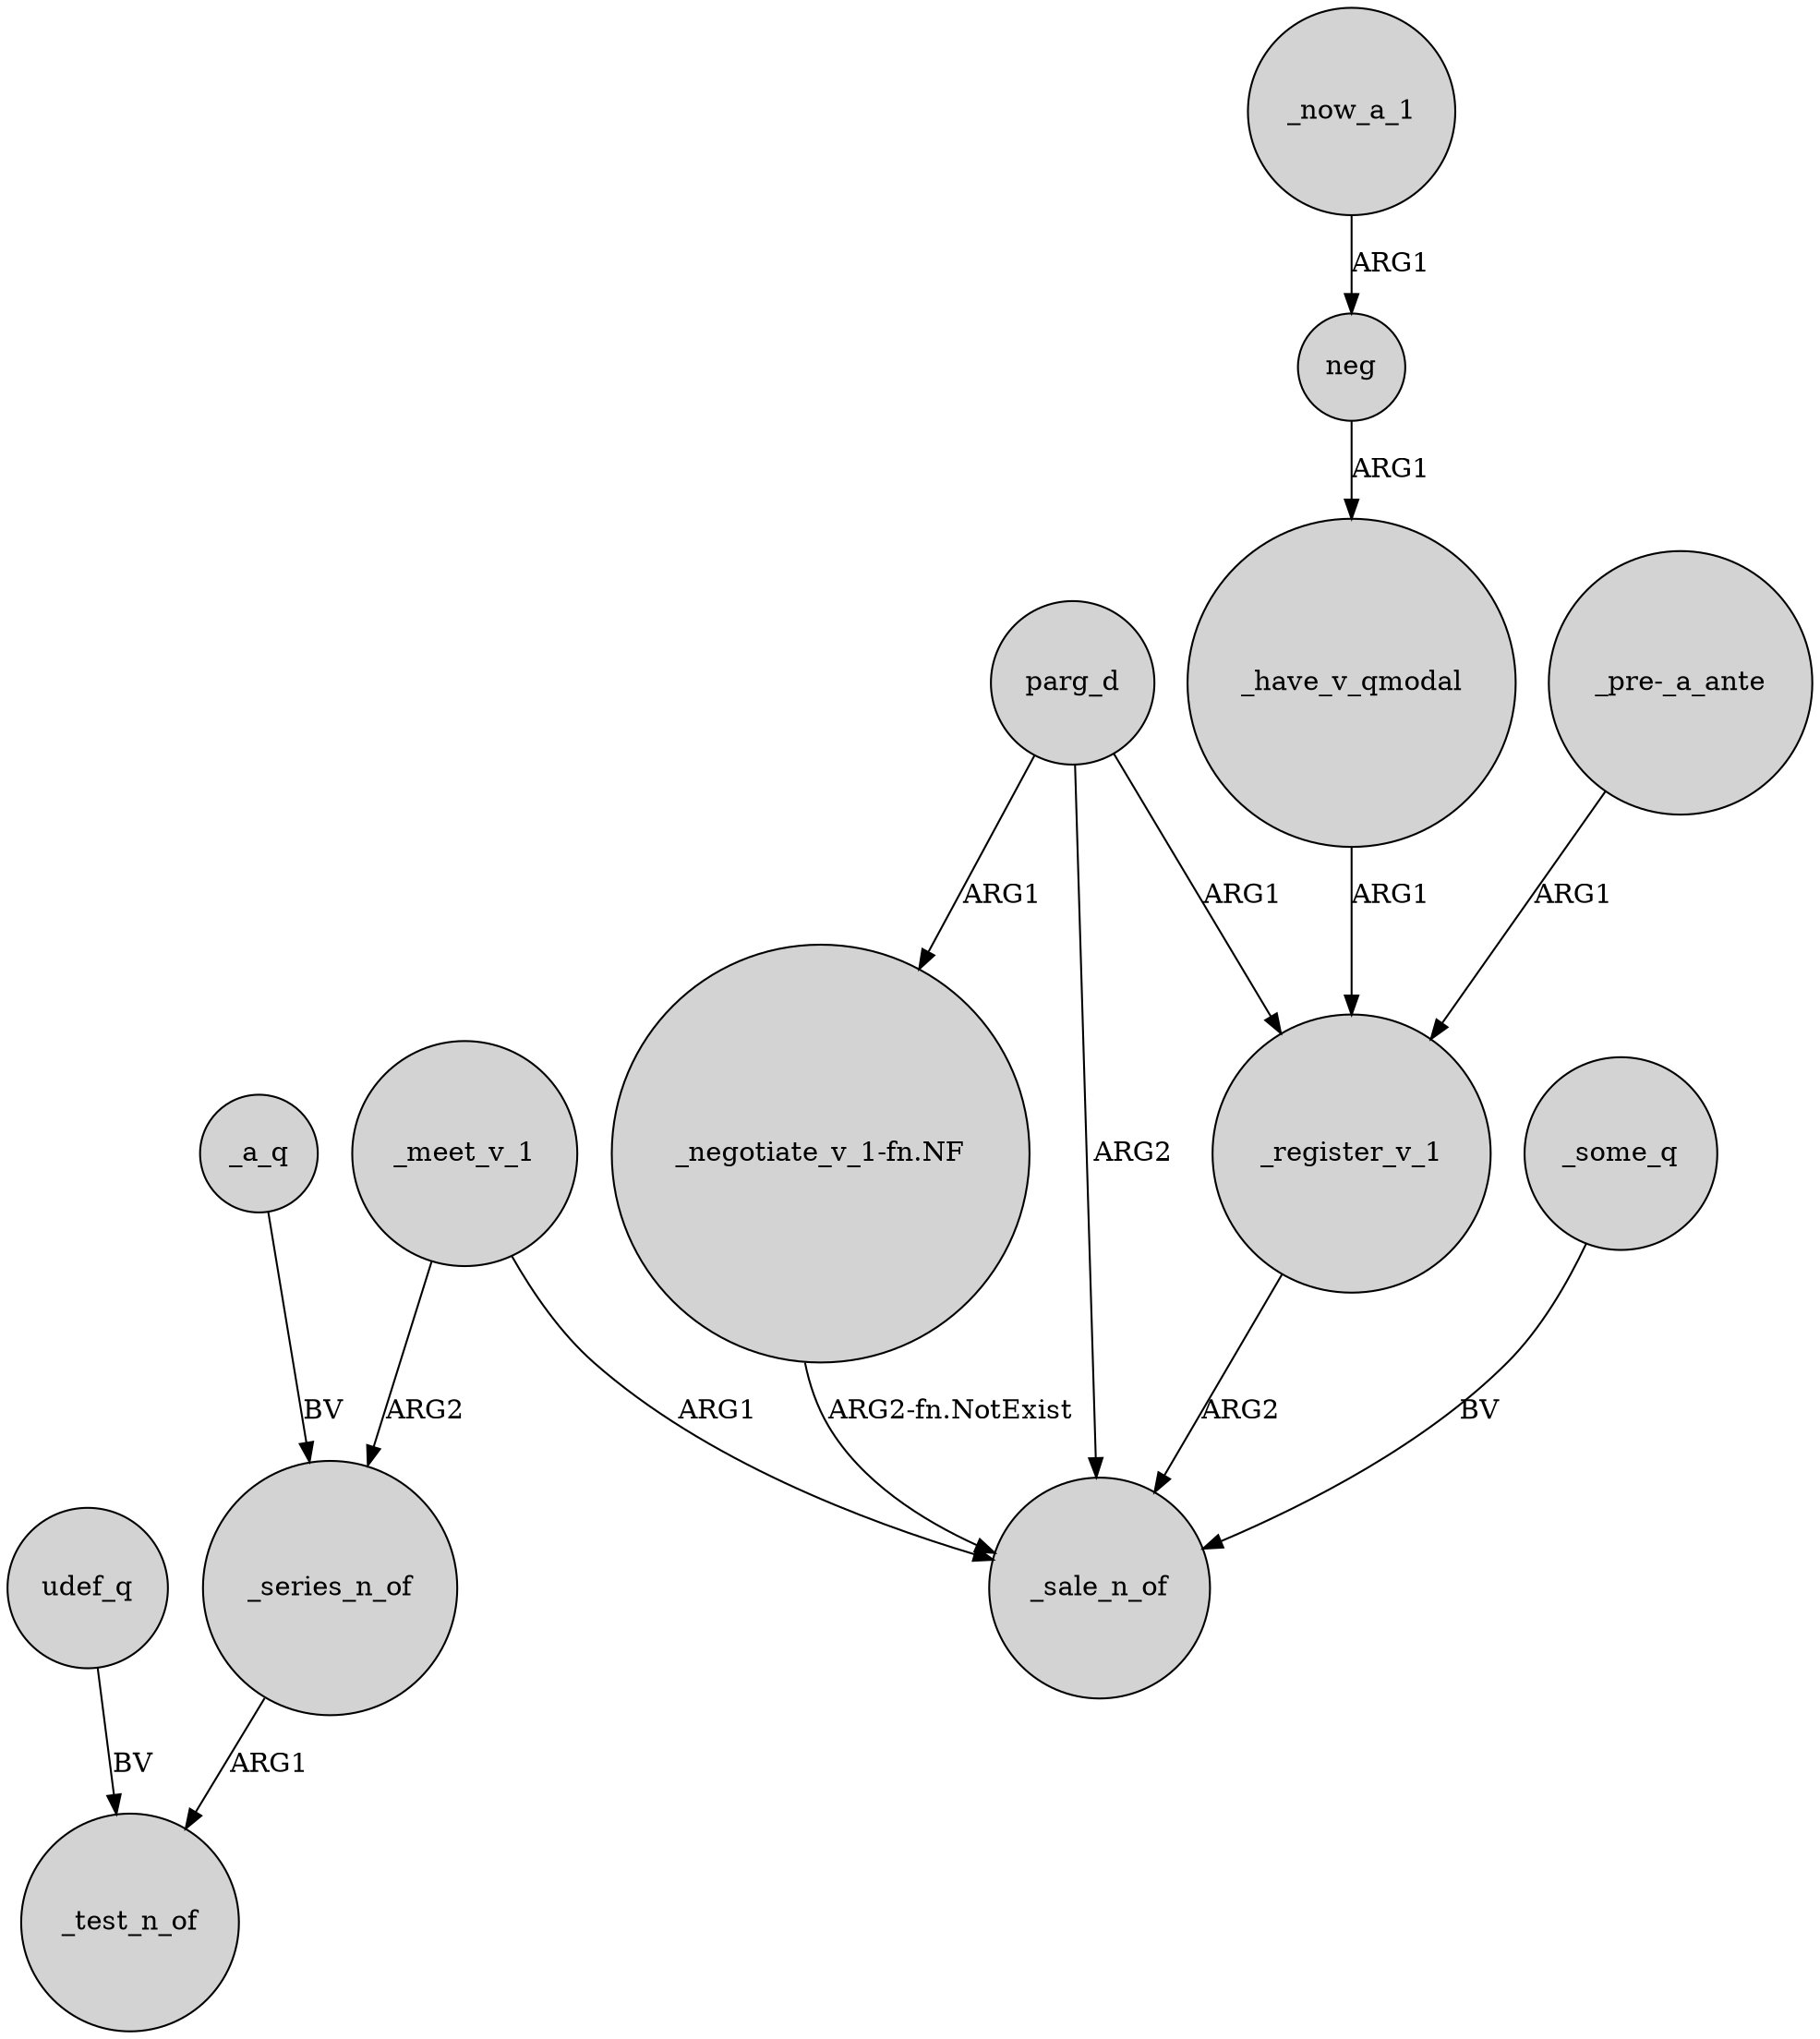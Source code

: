 digraph {
	node [shape=circle style=filled]
	udef_q -> _test_n_of [label=BV]
	_register_v_1 -> _sale_n_of [label=ARG2]
	_series_n_of -> _test_n_of [label=ARG1]
	parg_d -> _register_v_1 [label=ARG1]
	_some_q -> _sale_n_of [label=BV]
	parg_d -> _sale_n_of [label=ARG2]
	_a_q -> _series_n_of [label=BV]
	_have_v_qmodal -> _register_v_1 [label=ARG1]
	_meet_v_1 -> _series_n_of [label=ARG2]
	"_pre-_a_ante" -> _register_v_1 [label=ARG1]
	_meet_v_1 -> _sale_n_of [label=ARG1]
	"_negotiate_v_1-fn.NF" -> _sale_n_of [label="ARG2-fn.NotExist"]
	_now_a_1 -> neg [label=ARG1]
	parg_d -> "_negotiate_v_1-fn.NF" [label=ARG1]
	neg -> _have_v_qmodal [label=ARG1]
}
